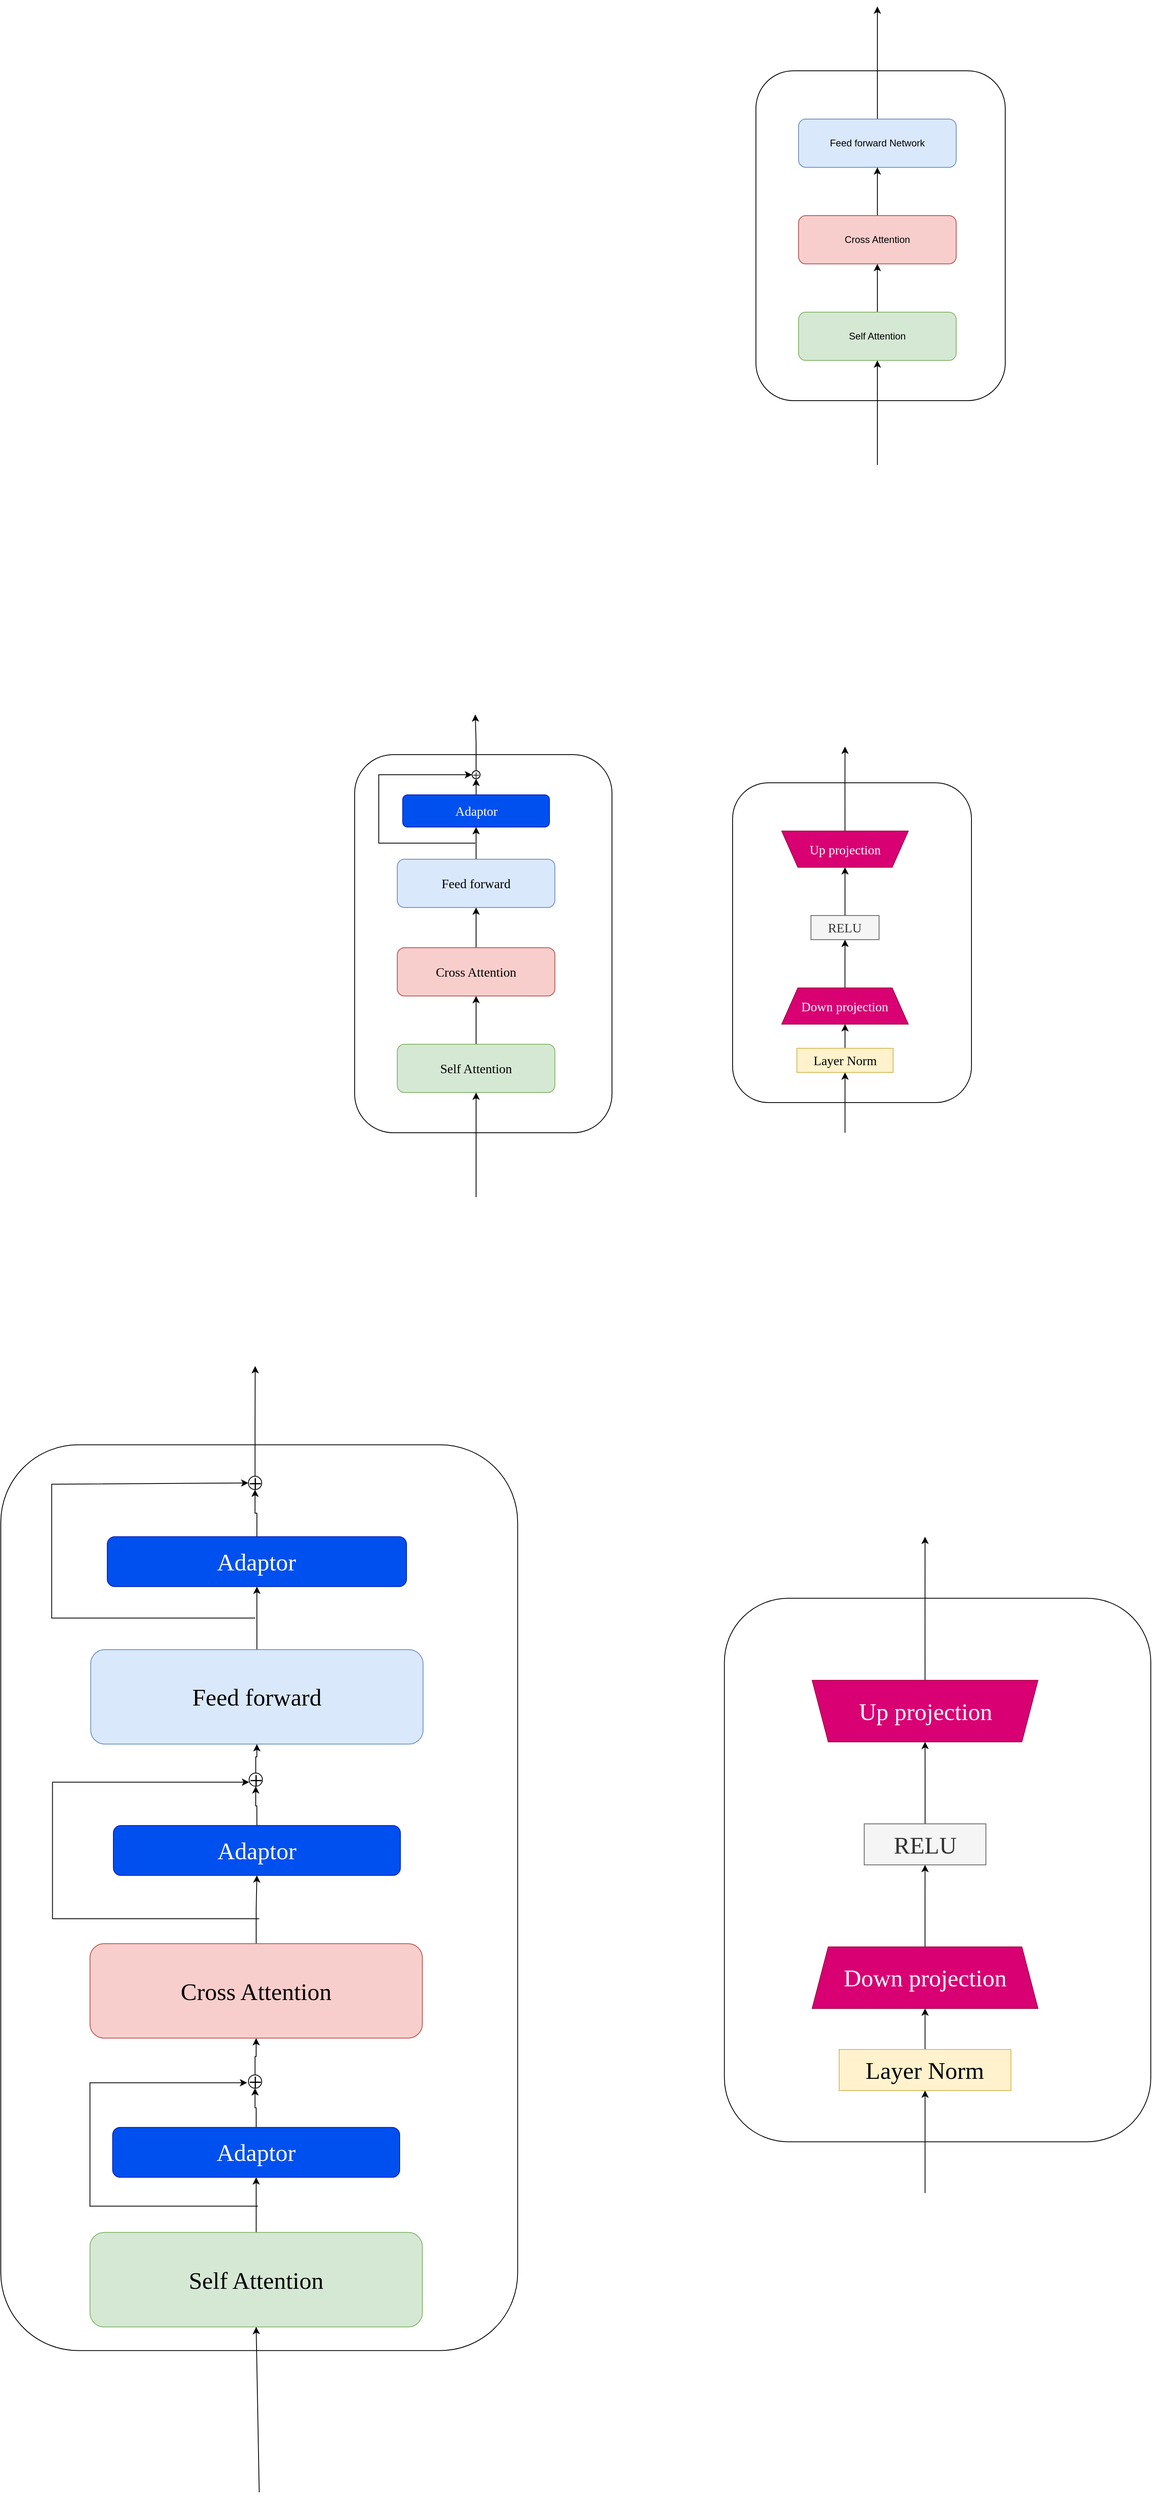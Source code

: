 <mxfile version="24.2.1" type="github">
  <diagram name="Page-1" id="VXjl9vDxlwx6784yo-qi">
    <mxGraphModel dx="4237" dy="1898" grid="1" gridSize="10" guides="1" tooltips="1" connect="1" arrows="1" fold="1" page="1" pageScale="1" pageWidth="827" pageHeight="1169" math="0" shadow="0">
      <root>
        <mxCell id="0" />
        <mxCell id="1" parent="0" />
        <mxCell id="w_ae4oNYbUjGFQi2PLQw-1" value="" style="rounded=1;whiteSpace=wrap;html=1;" parent="1" vertex="1">
          <mxGeometry x="259" y="160" width="310" height="410" as="geometry" />
        </mxCell>
        <mxCell id="w_ae4oNYbUjGFQi2PLQw-5" style="edgeStyle=orthogonalEdgeStyle;rounded=0;orthogonalLoop=1;jettySize=auto;html=1;entryX=0.5;entryY=1;entryDx=0;entryDy=0;" parent="1" source="w_ae4oNYbUjGFQi2PLQw-2" target="w_ae4oNYbUjGFQi2PLQw-3" edge="1">
          <mxGeometry relative="1" as="geometry" />
        </mxCell>
        <mxCell id="w_ae4oNYbUjGFQi2PLQw-2" value="Self Attention" style="rounded=1;whiteSpace=wrap;html=1;fillColor=#d5e8d4;strokeColor=#82b366;" parent="1" vertex="1">
          <mxGeometry x="312" y="460" width="196" height="60" as="geometry" />
        </mxCell>
        <mxCell id="w_ae4oNYbUjGFQi2PLQw-6" style="edgeStyle=orthogonalEdgeStyle;rounded=0;orthogonalLoop=1;jettySize=auto;html=1;entryX=0.5;entryY=1;entryDx=0;entryDy=0;" parent="1" source="w_ae4oNYbUjGFQi2PLQw-3" target="w_ae4oNYbUjGFQi2PLQw-4" edge="1">
          <mxGeometry relative="1" as="geometry" />
        </mxCell>
        <mxCell id="w_ae4oNYbUjGFQi2PLQw-3" value="Cross Attention" style="rounded=1;whiteSpace=wrap;html=1;fillColor=#f8cecc;strokeColor=#b85450;" parent="1" vertex="1">
          <mxGeometry x="312" y="340" width="196" height="60" as="geometry" />
        </mxCell>
        <mxCell id="w_ae4oNYbUjGFQi2PLQw-9" style="edgeStyle=orthogonalEdgeStyle;rounded=0;orthogonalLoop=1;jettySize=auto;html=1;" parent="1" source="w_ae4oNYbUjGFQi2PLQw-4" edge="1">
          <mxGeometry relative="1" as="geometry">
            <mxPoint x="410" y="80" as="targetPoint" />
          </mxGeometry>
        </mxCell>
        <mxCell id="w_ae4oNYbUjGFQi2PLQw-4" value="Feed forward Network" style="rounded=1;whiteSpace=wrap;html=1;fillColor=#dae8fc;strokeColor=#6c8ebf;" parent="1" vertex="1">
          <mxGeometry x="312" y="220" width="196" height="60" as="geometry" />
        </mxCell>
        <mxCell id="w_ae4oNYbUjGFQi2PLQw-7" value="" style="endArrow=classic;html=1;rounded=0;entryX=0.5;entryY=1;entryDx=0;entryDy=0;" parent="1" target="w_ae4oNYbUjGFQi2PLQw-2" edge="1">
          <mxGeometry width="50" height="50" relative="1" as="geometry">
            <mxPoint x="410" y="650" as="sourcePoint" />
            <mxPoint x="440" y="370" as="targetPoint" />
          </mxGeometry>
        </mxCell>
        <mxCell id="xg--p2_k-tHuz6Lo-uCZ-1" value="" style="rounded=1;whiteSpace=wrap;html=1;fontSize=16;fontFamily=Times New Roman;" vertex="1" parent="1">
          <mxGeometry x="-240" y="1010" width="320" height="470" as="geometry" />
        </mxCell>
        <mxCell id="xg--p2_k-tHuz6Lo-uCZ-2" style="edgeStyle=orthogonalEdgeStyle;rounded=0;orthogonalLoop=1;jettySize=auto;html=1;entryX=0.5;entryY=1;entryDx=0;entryDy=0;fontSize=16;fontFamily=Times New Roman;" edge="1" parent="1" source="xg--p2_k-tHuz6Lo-uCZ-3" target="xg--p2_k-tHuz6Lo-uCZ-5">
          <mxGeometry relative="1" as="geometry" />
        </mxCell>
        <mxCell id="xg--p2_k-tHuz6Lo-uCZ-3" value="Self Attention" style="rounded=1;whiteSpace=wrap;html=1;fillColor=#d5e8d4;strokeColor=#82b366;fontSize=16;fontFamily=Times New Roman;" vertex="1" parent="1">
          <mxGeometry x="-187" y="1370" width="196" height="60" as="geometry" />
        </mxCell>
        <mxCell id="xg--p2_k-tHuz6Lo-uCZ-4" style="edgeStyle=orthogonalEdgeStyle;rounded=0;orthogonalLoop=1;jettySize=auto;html=1;entryX=0.5;entryY=1;entryDx=0;entryDy=0;fontSize=16;fontFamily=Times New Roman;" edge="1" parent="1" source="xg--p2_k-tHuz6Lo-uCZ-5" target="xg--p2_k-tHuz6Lo-uCZ-7">
          <mxGeometry relative="1" as="geometry" />
        </mxCell>
        <mxCell id="xg--p2_k-tHuz6Lo-uCZ-5" value="Cross Attention" style="rounded=1;whiteSpace=wrap;html=1;fillColor=#f8cecc;strokeColor=#b85450;fontSize=16;fontFamily=Times New Roman;" vertex="1" parent="1">
          <mxGeometry x="-187" y="1250" width="196" height="60" as="geometry" />
        </mxCell>
        <mxCell id="xg--p2_k-tHuz6Lo-uCZ-11" style="edgeStyle=orthogonalEdgeStyle;rounded=0;orthogonalLoop=1;jettySize=auto;html=1;entryX=0.5;entryY=1;entryDx=0;entryDy=0;fontSize=16;fontFamily=Times New Roman;" edge="1" parent="1" source="xg--p2_k-tHuz6Lo-uCZ-7" target="xg--p2_k-tHuz6Lo-uCZ-9">
          <mxGeometry relative="1" as="geometry" />
        </mxCell>
        <mxCell id="xg--p2_k-tHuz6Lo-uCZ-7" value="Feed forward" style="rounded=1;whiteSpace=wrap;html=1;fillColor=#dae8fc;strokeColor=#6c8ebf;fontSize=16;fontFamily=Times New Roman;" vertex="1" parent="1">
          <mxGeometry x="-187" y="1140" width="196" height="60" as="geometry" />
        </mxCell>
        <mxCell id="xg--p2_k-tHuz6Lo-uCZ-8" value="" style="endArrow=classic;html=1;rounded=0;entryX=0.5;entryY=1;entryDx=0;entryDy=0;fontSize=16;fontFamily=Times New Roman;" edge="1" parent="1" target="xg--p2_k-tHuz6Lo-uCZ-3">
          <mxGeometry width="50" height="50" relative="1" as="geometry">
            <mxPoint x="-89" y="1560" as="sourcePoint" />
            <mxPoint x="-59" y="1280" as="targetPoint" />
          </mxGeometry>
        </mxCell>
        <mxCell id="xg--p2_k-tHuz6Lo-uCZ-19" style="edgeStyle=orthogonalEdgeStyle;rounded=0;orthogonalLoop=1;jettySize=auto;html=1;entryX=0.5;entryY=1;entryDx=0;entryDy=0;fontSize=16;fontFamily=Times New Roman;" edge="1" parent="1" source="xg--p2_k-tHuz6Lo-uCZ-9" target="xg--p2_k-tHuz6Lo-uCZ-16">
          <mxGeometry relative="1" as="geometry" />
        </mxCell>
        <mxCell id="xg--p2_k-tHuz6Lo-uCZ-9" value="Adaptor" style="rounded=1;whiteSpace=wrap;html=1;fillColor=#0050ef;strokeColor=#001DBC;fontColor=#ffffff;fontSize=16;fontFamily=Times New Roman;" vertex="1" parent="1">
          <mxGeometry x="-180.25" y="1060" width="182.5" height="40" as="geometry" />
        </mxCell>
        <mxCell id="xg--p2_k-tHuz6Lo-uCZ-20" style="edgeStyle=orthogonalEdgeStyle;rounded=0;orthogonalLoop=1;jettySize=auto;html=1;fontSize=16;fontFamily=Times New Roman;" edge="1" parent="1" source="xg--p2_k-tHuz6Lo-uCZ-16">
          <mxGeometry relative="1" as="geometry">
            <mxPoint x="-90" y="960" as="targetPoint" />
          </mxGeometry>
        </mxCell>
        <mxCell id="xg--p2_k-tHuz6Lo-uCZ-16" value="+" style="ellipse;whiteSpace=wrap;html=1;aspect=fixed;fontSize=16;fontFamily=Times New Roman;" vertex="1" parent="1">
          <mxGeometry x="-94" y="1030" width="10" height="10" as="geometry" />
        </mxCell>
        <mxCell id="xg--p2_k-tHuz6Lo-uCZ-18" value="" style="endArrow=classic;html=1;rounded=0;entryX=0;entryY=0.5;entryDx=0;entryDy=0;fontSize=16;fontFamily=Times New Roman;" edge="1" parent="1" target="xg--p2_k-tHuz6Lo-uCZ-16">
          <mxGeometry width="50" height="50" relative="1" as="geometry">
            <mxPoint x="-90" y="1120" as="sourcePoint" />
            <mxPoint x="-90" y="1140" as="targetPoint" />
            <Array as="points">
              <mxPoint x="-210" y="1120" />
              <mxPoint x="-210" y="1035" />
            </Array>
          </mxGeometry>
        </mxCell>
        <mxCell id="xg--p2_k-tHuz6Lo-uCZ-35" value="" style="group" vertex="1" connectable="0" parent="1">
          <mxGeometry x="230" y="1000" width="297" height="480" as="geometry" />
        </mxCell>
        <mxCell id="xg--p2_k-tHuz6Lo-uCZ-23" value="" style="rounded=1;whiteSpace=wrap;html=1;fontSize=16;fontFamily=Times New Roman;" vertex="1" parent="xg--p2_k-tHuz6Lo-uCZ-35">
          <mxGeometry y="45.0" width="297" height="397.5" as="geometry" />
        </mxCell>
        <mxCell id="xg--p2_k-tHuz6Lo-uCZ-28" style="edgeStyle=orthogonalEdgeStyle;rounded=0;orthogonalLoop=1;jettySize=auto;html=1;entryX=0.5;entryY=1;entryDx=0;entryDy=0;fontSize=16;fontFamily=Times New Roman;" edge="1" parent="xg--p2_k-tHuz6Lo-uCZ-35" source="xg--p2_k-tHuz6Lo-uCZ-24" target="xg--p2_k-tHuz6Lo-uCZ-25">
          <mxGeometry relative="1" as="geometry" />
        </mxCell>
        <mxCell id="xg--p2_k-tHuz6Lo-uCZ-24" value="Down projection" style="shape=trapezoid;perimeter=trapezoidPerimeter;whiteSpace=wrap;html=1;fixedSize=1;fillColor=#d80073;fontColor=#ffffff;strokeColor=#A50040;fontSize=16;fontFamily=Times New Roman;" vertex="1" parent="xg--p2_k-tHuz6Lo-uCZ-35">
          <mxGeometry x="61.147" y="300" width="157.235" height="45.0" as="geometry" />
        </mxCell>
        <mxCell id="xg--p2_k-tHuz6Lo-uCZ-29" style="edgeStyle=orthogonalEdgeStyle;rounded=0;orthogonalLoop=1;jettySize=auto;html=1;fontSize=16;fontFamily=Times New Roman;" edge="1" parent="xg--p2_k-tHuz6Lo-uCZ-35" source="xg--p2_k-tHuz6Lo-uCZ-25" target="xg--p2_k-tHuz6Lo-uCZ-26">
          <mxGeometry relative="1" as="geometry" />
        </mxCell>
        <mxCell id="xg--p2_k-tHuz6Lo-uCZ-25" value="RELU" style="rounded=0;whiteSpace=wrap;html=1;fillColor=#f5f5f5;strokeColor=#666666;fontColor=#333333;fontSize=16;fontFamily=Times New Roman;" vertex="1" parent="xg--p2_k-tHuz6Lo-uCZ-35">
          <mxGeometry x="97.399" y="210" width="84.732" height="30" as="geometry" />
        </mxCell>
        <mxCell id="xg--p2_k-tHuz6Lo-uCZ-30" style="edgeStyle=orthogonalEdgeStyle;rounded=0;orthogonalLoop=1;jettySize=auto;html=1;fontSize=16;fontFamily=Times New Roman;" edge="1" parent="xg--p2_k-tHuz6Lo-uCZ-35" source="xg--p2_k-tHuz6Lo-uCZ-26">
          <mxGeometry relative="1" as="geometry">
            <mxPoint x="139.765" as="targetPoint" />
          </mxGeometry>
        </mxCell>
        <mxCell id="xg--p2_k-tHuz6Lo-uCZ-26" value="" style="shape=trapezoid;perimeter=trapezoidPerimeter;whiteSpace=wrap;html=1;fixedSize=1;rotation=-180;fillColor=#d80073;fontColor=#ffffff;strokeColor=#A50040;fontSize=16;fontFamily=Times New Roman;" vertex="1" parent="xg--p2_k-tHuz6Lo-uCZ-35">
          <mxGeometry x="61.147" y="105" width="157.235" height="45.0" as="geometry" />
        </mxCell>
        <mxCell id="xg--p2_k-tHuz6Lo-uCZ-27" value="" style="endArrow=classic;html=1;rounded=0;entryX=0.5;entryY=1;entryDx=0;entryDy=0;fontSize=16;fontFamily=Times New Roman;" edge="1" parent="xg--p2_k-tHuz6Lo-uCZ-35" source="xg--p2_k-tHuz6Lo-uCZ-32" target="xg--p2_k-tHuz6Lo-uCZ-24">
          <mxGeometry width="50" height="50" relative="1" as="geometry">
            <mxPoint x="139.765" y="450" as="sourcePoint" />
            <mxPoint x="78.618" y="232.5" as="targetPoint" />
          </mxGeometry>
        </mxCell>
        <mxCell id="xg--p2_k-tHuz6Lo-uCZ-31" value="&lt;font style=&quot;font-size: 16px;&quot; color=&quot;#ffffff&quot;&gt;Up projection&lt;/font&gt;" style="text;html=1;align=center;verticalAlign=middle;whiteSpace=wrap;rounded=0;fontSize=16;fontFamily=Times New Roman;" vertex="1" parent="xg--p2_k-tHuz6Lo-uCZ-35">
          <mxGeometry x="91.721" y="116.25" width="96.088" height="22.5" as="geometry" />
        </mxCell>
        <mxCell id="xg--p2_k-tHuz6Lo-uCZ-34" value="" style="endArrow=classic;html=1;rounded=0;entryX=0.5;entryY=1;entryDx=0;entryDy=0;fontSize=16;fontFamily=Times New Roman;" edge="1" parent="xg--p2_k-tHuz6Lo-uCZ-35" target="xg--p2_k-tHuz6Lo-uCZ-32">
          <mxGeometry width="50" height="50" relative="1" as="geometry">
            <mxPoint x="139.765" y="480" as="sourcePoint" />
            <mxPoint x="139.765" y="345.0" as="targetPoint" />
          </mxGeometry>
        </mxCell>
        <mxCell id="xg--p2_k-tHuz6Lo-uCZ-32" value="Layer Norm" style="rounded=0;whiteSpace=wrap;html=1;fillColor=#fff2cc;strokeColor=#d6b656;fontSize=16;fontFamily=Times New Roman;" vertex="1" parent="xg--p2_k-tHuz6Lo-uCZ-35">
          <mxGeometry x="79.928" y="375.0" width="119.674" height="30" as="geometry" />
        </mxCell>
        <mxCell id="xg--p2_k-tHuz6Lo-uCZ-97" value="" style="group" vertex="1" connectable="0" parent="1">
          <mxGeometry x="-680" y="1770" width="1430" height="1400" as="geometry" />
        </mxCell>
        <mxCell id="xg--p2_k-tHuz6Lo-uCZ-49" value="" style="group;fontSize=30;fontFamily=Times New Roman;" vertex="1" connectable="0" parent="xg--p2_k-tHuz6Lo-uCZ-97">
          <mxGeometry x="899.775" y="212.121" width="530.225" height="815.851" as="geometry" />
        </mxCell>
        <mxCell id="xg--p2_k-tHuz6Lo-uCZ-50" value="" style="rounded=1;whiteSpace=wrap;html=1;fontSize=30;fontFamily=Times New Roman;" vertex="1" parent="xg--p2_k-tHuz6Lo-uCZ-49">
          <mxGeometry y="76.486" width="530.225" height="675.626" as="geometry" />
        </mxCell>
        <mxCell id="xg--p2_k-tHuz6Lo-uCZ-51" style="edgeStyle=orthogonalEdgeStyle;rounded=0;orthogonalLoop=1;jettySize=auto;html=1;entryX=0.5;entryY=1;entryDx=0;entryDy=0;fontSize=30;fontFamily=Times New Roman;" edge="1" parent="xg--p2_k-tHuz6Lo-uCZ-49" source="xg--p2_k-tHuz6Lo-uCZ-52" target="xg--p2_k-tHuz6Lo-uCZ-54">
          <mxGeometry relative="1" as="geometry" />
        </mxCell>
        <mxCell id="xg--p2_k-tHuz6Lo-uCZ-52" value="Down projection" style="shape=trapezoid;perimeter=trapezoidPerimeter;whiteSpace=wrap;html=1;fixedSize=1;fillColor=#d80073;fontColor=#ffffff;strokeColor=#A50040;fontSize=30;fontFamily=Times New Roman;" vertex="1" parent="xg--p2_k-tHuz6Lo-uCZ-49">
          <mxGeometry x="109.164" y="509.907" width="280.707" height="76.486" as="geometry" />
        </mxCell>
        <mxCell id="xg--p2_k-tHuz6Lo-uCZ-53" style="edgeStyle=orthogonalEdgeStyle;rounded=0;orthogonalLoop=1;jettySize=auto;html=1;fontSize=30;fontFamily=Times New Roman;" edge="1" parent="xg--p2_k-tHuz6Lo-uCZ-49" source="xg--p2_k-tHuz6Lo-uCZ-54" target="xg--p2_k-tHuz6Lo-uCZ-56">
          <mxGeometry relative="1" as="geometry" />
        </mxCell>
        <mxCell id="xg--p2_k-tHuz6Lo-uCZ-54" value="RELU" style="rounded=0;whiteSpace=wrap;html=1;fillColor=#f5f5f5;strokeColor=#666666;fontColor=#333333;fontSize=30;fontFamily=Times New Roman;" vertex="1" parent="xg--p2_k-tHuz6Lo-uCZ-49">
          <mxGeometry x="173.883" y="356.935" width="151.27" height="50.991" as="geometry" />
        </mxCell>
        <mxCell id="xg--p2_k-tHuz6Lo-uCZ-55" style="edgeStyle=orthogonalEdgeStyle;rounded=0;orthogonalLoop=1;jettySize=auto;html=1;fontSize=30;fontFamily=Times New Roman;" edge="1" parent="xg--p2_k-tHuz6Lo-uCZ-49" source="xg--p2_k-tHuz6Lo-uCZ-56">
          <mxGeometry relative="1" as="geometry">
            <mxPoint x="249.518" as="targetPoint" />
          </mxGeometry>
        </mxCell>
        <mxCell id="xg--p2_k-tHuz6Lo-uCZ-56" value="" style="shape=trapezoid;perimeter=trapezoidPerimeter;whiteSpace=wrap;html=1;fixedSize=1;rotation=-180;fillColor=#d80073;fontColor=#ffffff;strokeColor=#A50040;fontSize=30;fontFamily=Times New Roman;" vertex="1" parent="xg--p2_k-tHuz6Lo-uCZ-49">
          <mxGeometry x="109.164" y="178.467" width="280.707" height="76.486" as="geometry" />
        </mxCell>
        <mxCell id="xg--p2_k-tHuz6Lo-uCZ-57" value="" style="endArrow=classic;html=1;rounded=0;entryX=0.5;entryY=1;entryDx=0;entryDy=0;fontSize=30;fontFamily=Times New Roman;" edge="1" parent="xg--p2_k-tHuz6Lo-uCZ-49" source="xg--p2_k-tHuz6Lo-uCZ-60" target="xg--p2_k-tHuz6Lo-uCZ-52">
          <mxGeometry width="50" height="50" relative="1" as="geometry">
            <mxPoint x="249.518" y="764.86" as="sourcePoint" />
            <mxPoint x="140.354" y="395.178" as="targetPoint" />
          </mxGeometry>
        </mxCell>
        <mxCell id="xg--p2_k-tHuz6Lo-uCZ-58" value="&lt;font style=&quot;font-size: 30px;&quot; color=&quot;#ffffff&quot;&gt;Up projection&lt;/font&gt;" style="text;html=1;align=center;verticalAlign=middle;whiteSpace=wrap;rounded=0;fontSize=30;fontFamily=Times New Roman;" vertex="1" parent="xg--p2_k-tHuz6Lo-uCZ-49">
          <mxGeometry x="163.746" y="197.589" width="171.543" height="38.243" as="geometry" />
        </mxCell>
        <mxCell id="xg--p2_k-tHuz6Lo-uCZ-59" value="" style="endArrow=classic;html=1;rounded=0;entryX=0.5;entryY=1;entryDx=0;entryDy=0;fontSize=30;fontFamily=Times New Roman;" edge="1" parent="xg--p2_k-tHuz6Lo-uCZ-49" target="xg--p2_k-tHuz6Lo-uCZ-60">
          <mxGeometry width="50" height="50" relative="1" as="geometry">
            <mxPoint x="249.518" y="815.851" as="sourcePoint" />
            <mxPoint x="249.518" y="586.393" as="targetPoint" />
          </mxGeometry>
        </mxCell>
        <mxCell id="xg--p2_k-tHuz6Lo-uCZ-60" value="Layer Norm" style="rounded=0;whiteSpace=wrap;html=1;fillColor=#fff2cc;strokeColor=#d6b656;fontSize=30;fontFamily=Times New Roman;" vertex="1" parent="xg--p2_k-tHuz6Lo-uCZ-49">
          <mxGeometry x="142.693" y="637.383" width="213.649" height="50.991" as="geometry" />
        </mxCell>
        <mxCell id="xg--p2_k-tHuz6Lo-uCZ-36" value="" style="rounded=1;whiteSpace=wrap;html=1;fontSize=30;fontFamily=Times New Roman;" vertex="1" parent="xg--p2_k-tHuz6Lo-uCZ-97">
          <mxGeometry y="97.902" width="642.697" height="1125.874" as="geometry" />
        </mxCell>
        <mxCell id="xg--p2_k-tHuz6Lo-uCZ-94" style="edgeStyle=orthogonalEdgeStyle;rounded=0;orthogonalLoop=1;jettySize=auto;html=1;entryX=0.5;entryY=1;entryDx=0;entryDy=0;fontSize=30;fontFamily=Times New Roman;" edge="1" parent="xg--p2_k-tHuz6Lo-uCZ-97" source="xg--p2_k-tHuz6Lo-uCZ-38" target="xg--p2_k-tHuz6Lo-uCZ-89">
          <mxGeometry relative="1" as="geometry" />
        </mxCell>
        <mxCell id="xg--p2_k-tHuz6Lo-uCZ-38" value="Self Attention" style="rounded=1;whiteSpace=wrap;html=1;fillColor=#d5e8d4;strokeColor=#82b366;fontSize=30;fontFamily=Times New Roman;" vertex="1" parent="xg--p2_k-tHuz6Lo-uCZ-97">
          <mxGeometry x="110.869" y="1076.923" width="413.334" height="117.483" as="geometry" />
        </mxCell>
        <mxCell id="xg--p2_k-tHuz6Lo-uCZ-85" style="edgeStyle=orthogonalEdgeStyle;rounded=0;orthogonalLoop=1;jettySize=auto;html=1;entryX=0.5;entryY=1;entryDx=0;entryDy=0;fontSize=30;fontFamily=Times New Roman;" edge="1" parent="xg--p2_k-tHuz6Lo-uCZ-97" source="xg--p2_k-tHuz6Lo-uCZ-40" target="xg--p2_k-tHuz6Lo-uCZ-81">
          <mxGeometry relative="1" as="geometry" />
        </mxCell>
        <mxCell id="xg--p2_k-tHuz6Lo-uCZ-40" value="Cross Attention" style="rounded=1;whiteSpace=wrap;html=1;fillColor=#f8cecc;strokeColor=#b85450;fontSize=30;fontFamily=Times New Roman;" vertex="1" parent="xg--p2_k-tHuz6Lo-uCZ-97">
          <mxGeometry x="110.869" y="717.949" width="413.334" height="117.483" as="geometry" />
        </mxCell>
        <mxCell id="xg--p2_k-tHuz6Lo-uCZ-41" style="edgeStyle=orthogonalEdgeStyle;rounded=0;orthogonalLoop=1;jettySize=auto;html=1;entryX=0.5;entryY=1;entryDx=0;entryDy=0;fontSize=30;fontFamily=Times New Roman;" edge="1" parent="xg--p2_k-tHuz6Lo-uCZ-97" source="xg--p2_k-tHuz6Lo-uCZ-42" target="xg--p2_k-tHuz6Lo-uCZ-45">
          <mxGeometry relative="1" as="geometry" />
        </mxCell>
        <mxCell id="xg--p2_k-tHuz6Lo-uCZ-42" value="Feed forward" style="rounded=1;whiteSpace=wrap;html=1;fillColor=#dae8fc;strokeColor=#6c8ebf;fontSize=30;fontFamily=Times New Roman;" vertex="1" parent="xg--p2_k-tHuz6Lo-uCZ-97">
          <mxGeometry x="111.769" y="352.448" width="413.334" height="117.483" as="geometry" />
        </mxCell>
        <mxCell id="xg--p2_k-tHuz6Lo-uCZ-43" value="" style="endArrow=classic;html=1;rounded=0;entryX=0.5;entryY=1;entryDx=0;entryDy=0;fontSize=30;fontFamily=Times New Roman;" edge="1" parent="xg--p2_k-tHuz6Lo-uCZ-97" target="xg--p2_k-tHuz6Lo-uCZ-38">
          <mxGeometry width="50" height="50" relative="1" as="geometry">
            <mxPoint x="321.344" y="1400" as="sourcePoint" />
            <mxPoint x="384.61" y="851.748" as="targetPoint" />
          </mxGeometry>
        </mxCell>
        <mxCell id="xg--p2_k-tHuz6Lo-uCZ-44" style="edgeStyle=orthogonalEdgeStyle;rounded=0;orthogonalLoop=1;jettySize=auto;html=1;entryX=0.5;entryY=1;entryDx=0;entryDy=0;fontSize=30;fontFamily=Times New Roman;" edge="1" parent="xg--p2_k-tHuz6Lo-uCZ-97" source="xg--p2_k-tHuz6Lo-uCZ-45" target="xg--p2_k-tHuz6Lo-uCZ-47">
          <mxGeometry relative="1" as="geometry" />
        </mxCell>
        <mxCell id="xg--p2_k-tHuz6Lo-uCZ-45" value="Adaptor" style="rounded=1;whiteSpace=wrap;html=1;fillColor=#0050ef;strokeColor=#001DBC;fontColor=#ffffff;fontSize=30;fontFamily=Times New Roman;" vertex="1" parent="xg--p2_k-tHuz6Lo-uCZ-97">
          <mxGeometry x="132.396" y="212.121" width="372.089" height="62.005" as="geometry" />
        </mxCell>
        <mxCell id="xg--p2_k-tHuz6Lo-uCZ-46" style="edgeStyle=orthogonalEdgeStyle;rounded=0;orthogonalLoop=1;jettySize=auto;html=1;fontSize=30;fontFamily=Times New Roman;" edge="1" parent="xg--p2_k-tHuz6Lo-uCZ-97" source="xg--p2_k-tHuz6Lo-uCZ-47">
          <mxGeometry relative="1" as="geometry">
            <mxPoint x="316.327" as="targetPoint" />
          </mxGeometry>
        </mxCell>
        <mxCell id="xg--p2_k-tHuz6Lo-uCZ-47" value="+" style="ellipse;whiteSpace=wrap;html=1;aspect=fixed;fontSize=30;fontFamily=Times New Roman;" vertex="1" parent="xg--p2_k-tHuz6Lo-uCZ-97">
          <mxGeometry x="307.892" y="137.063" width="16.508" height="16.508" as="geometry" />
        </mxCell>
        <mxCell id="xg--p2_k-tHuz6Lo-uCZ-48" value="" style="endArrow=classic;html=1;rounded=0;entryX=0;entryY=0.5;entryDx=0;entryDy=0;fontSize=30;fontFamily=Times New Roman;" edge="1" parent="xg--p2_k-tHuz6Lo-uCZ-97" target="xg--p2_k-tHuz6Lo-uCZ-47">
          <mxGeometry width="50" height="50" relative="1" as="geometry">
            <mxPoint x="316.327" y="313.287" as="sourcePoint" />
            <mxPoint x="316.327" y="352.448" as="targetPoint" />
            <Array as="points">
              <mxPoint x="63.265" y="313.287" />
              <mxPoint x="63.265" y="146.853" />
            </Array>
          </mxGeometry>
        </mxCell>
        <mxCell id="xg--p2_k-tHuz6Lo-uCZ-80" style="edgeStyle=orthogonalEdgeStyle;rounded=0;orthogonalLoop=1;jettySize=auto;html=1;entryX=0.5;entryY=1;entryDx=0;entryDy=0;fontSize=30;fontFamily=Times New Roman;" edge="1" parent="xg--p2_k-tHuz6Lo-uCZ-97" source="xg--p2_k-tHuz6Lo-uCZ-78" target="xg--p2_k-tHuz6Lo-uCZ-42">
          <mxGeometry relative="1" as="geometry" />
        </mxCell>
        <mxCell id="xg--p2_k-tHuz6Lo-uCZ-78" value="+" style="ellipse;whiteSpace=wrap;html=1;aspect=fixed;fontSize=30;fontFamily=Times New Roman;" vertex="1" parent="xg--p2_k-tHuz6Lo-uCZ-97">
          <mxGeometry x="308.792" y="505.828" width="16.508" height="16.508" as="geometry" />
        </mxCell>
        <mxCell id="xg--p2_k-tHuz6Lo-uCZ-82" style="edgeStyle=orthogonalEdgeStyle;rounded=0;orthogonalLoop=1;jettySize=auto;html=1;exitX=0.5;exitY=0;exitDx=0;exitDy=0;entryX=0.5;entryY=1;entryDx=0;entryDy=0;fontSize=30;fontFamily=Times New Roman;" edge="1" parent="xg--p2_k-tHuz6Lo-uCZ-97" source="xg--p2_k-tHuz6Lo-uCZ-81" target="xg--p2_k-tHuz6Lo-uCZ-78">
          <mxGeometry relative="1" as="geometry" />
        </mxCell>
        <mxCell id="xg--p2_k-tHuz6Lo-uCZ-81" value="Adaptor" style="rounded=1;whiteSpace=wrap;html=1;fillColor=#0050ef;strokeColor=#001DBC;fontColor=#ffffff;fontSize=30;fontFamily=Times New Roman;" vertex="1" parent="xg--p2_k-tHuz6Lo-uCZ-97">
          <mxGeometry x="139.979" y="571.096" width="356.922" height="62.005" as="geometry" />
        </mxCell>
        <mxCell id="xg--p2_k-tHuz6Lo-uCZ-86" value="" style="endArrow=classic;html=1;rounded=0;entryX=0;entryY=0.5;entryDx=0;entryDy=0;fontSize=30;fontFamily=Times New Roman;" edge="1" parent="xg--p2_k-tHuz6Lo-uCZ-97">
          <mxGeometry width="50" height="50" relative="1" as="geometry">
            <mxPoint x="321.348" y="686.946" as="sourcePoint" />
            <mxPoint x="308.792" y="517.249" as="targetPoint" />
            <Array as="points">
              <mxPoint x="64.27" y="686.946" />
              <mxPoint x="64.27" y="517.249" />
            </Array>
          </mxGeometry>
        </mxCell>
        <mxCell id="xg--p2_k-tHuz6Lo-uCZ-88" style="edgeStyle=orthogonalEdgeStyle;rounded=0;orthogonalLoop=1;jettySize=auto;html=1;entryX=0.5;entryY=1;entryDx=0;entryDy=0;fontSize=30;fontFamily=Times New Roman;" edge="1" parent="xg--p2_k-tHuz6Lo-uCZ-97" source="xg--p2_k-tHuz6Lo-uCZ-87" target="xg--p2_k-tHuz6Lo-uCZ-40">
          <mxGeometry relative="1" as="geometry" />
        </mxCell>
        <mxCell id="xg--p2_k-tHuz6Lo-uCZ-87" value="+" style="ellipse;whiteSpace=wrap;html=1;aspect=fixed;fontSize=30;fontFamily=Times New Roman;" vertex="1" parent="xg--p2_k-tHuz6Lo-uCZ-97">
          <mxGeometry x="307.892" y="881.119" width="16.508" height="16.508" as="geometry" />
        </mxCell>
        <mxCell id="xg--p2_k-tHuz6Lo-uCZ-92" style="edgeStyle=orthogonalEdgeStyle;rounded=0;orthogonalLoop=1;jettySize=auto;html=1;entryX=0.5;entryY=1;entryDx=0;entryDy=0;fontSize=30;fontFamily=Times New Roman;" edge="1" parent="xg--p2_k-tHuz6Lo-uCZ-97" source="xg--p2_k-tHuz6Lo-uCZ-89" target="xg--p2_k-tHuz6Lo-uCZ-87">
          <mxGeometry relative="1" as="geometry" />
        </mxCell>
        <mxCell id="xg--p2_k-tHuz6Lo-uCZ-89" value="Adaptor" style="rounded=1;whiteSpace=wrap;html=1;fillColor=#0050ef;strokeColor=#001DBC;fontColor=#ffffff;fontSize=30;fontFamily=Times New Roman;" vertex="1" parent="xg--p2_k-tHuz6Lo-uCZ-97">
          <mxGeometry x="139.08" y="946.387" width="356.922" height="62.005" as="geometry" />
        </mxCell>
        <mxCell id="xg--p2_k-tHuz6Lo-uCZ-95" value="" style="endArrow=classic;html=1;rounded=0;entryX=0;entryY=0.5;entryDx=0;entryDy=0;fontSize=30;fontFamily=Times New Roman;" edge="1" parent="xg--p2_k-tHuz6Lo-uCZ-97">
          <mxGeometry width="50" height="50" relative="1" as="geometry">
            <mxPoint x="319.742" y="1044.289" as="sourcePoint" />
            <mxPoint x="306.285" y="890.909" as="targetPoint" />
            <Array as="points">
              <mxPoint x="110.865" y="1044.289" />
              <mxPoint x="110.865" y="890.909" />
            </Array>
          </mxGeometry>
        </mxCell>
      </root>
    </mxGraphModel>
  </diagram>
</mxfile>
